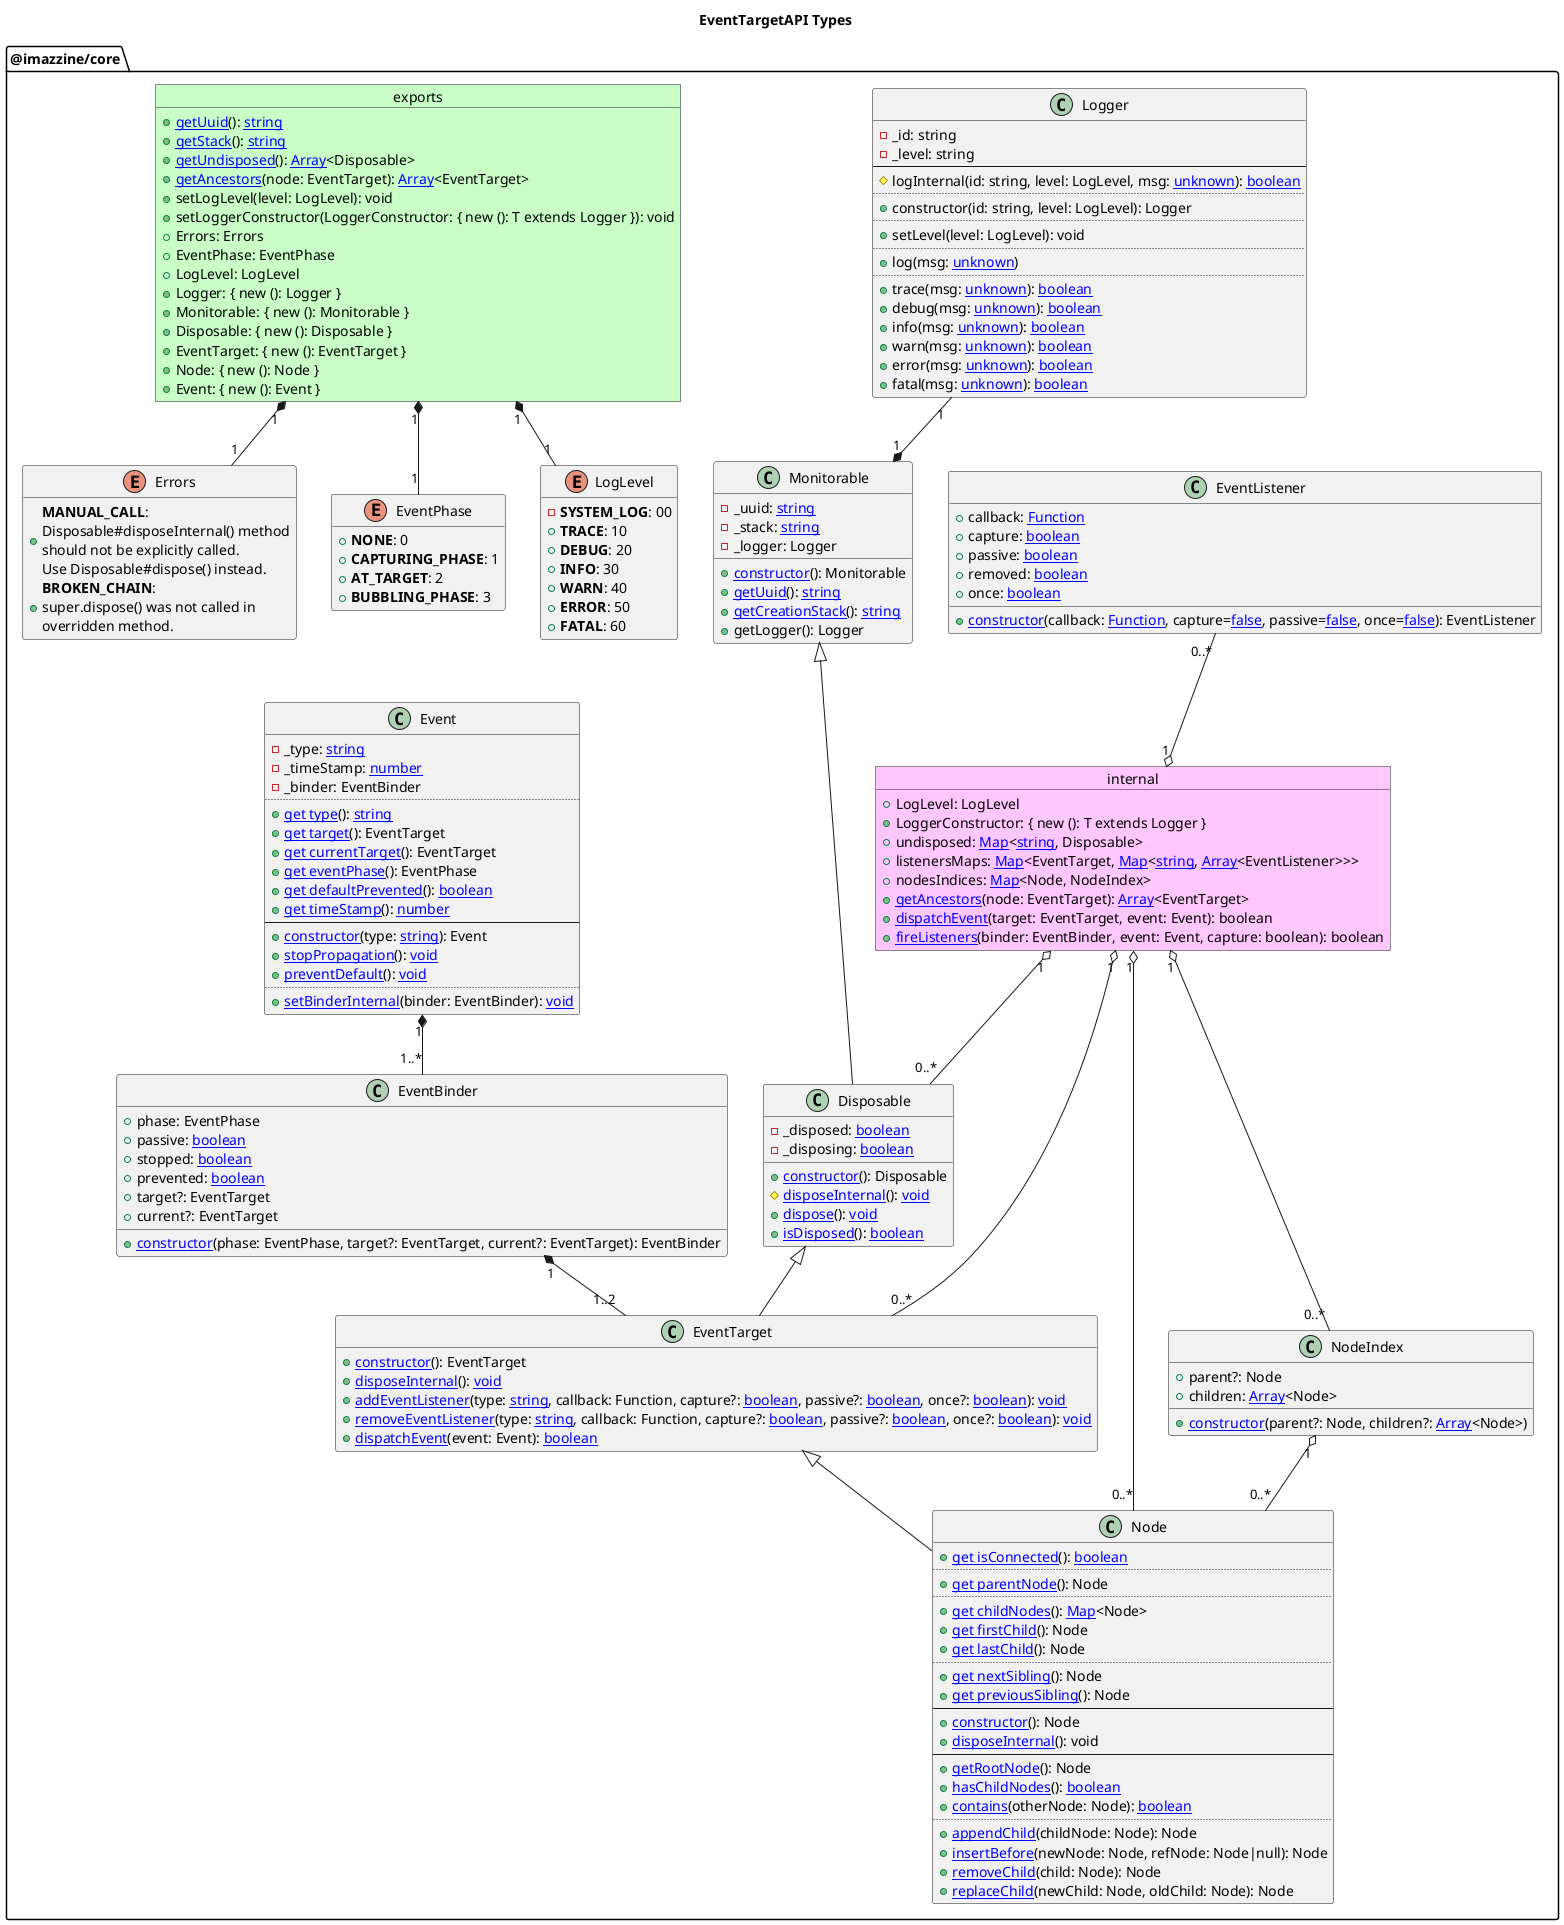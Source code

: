 @startuml Types

    hide empty members
    hide empty methods
    hide empty fields
    hide empty attributes

    title EventTargetAPI Types
    package "@imazzine/core" as ImazzineCorePackage {

        object internal #ffc7fd {
            +LogLevel: LogLevel
            +LoggerConstructor: { new (): T extends Logger }
            +undisposed: [[https://developer.mozilla.org/en-US/docs/Web/JavaScript/Reference/Global_Objects/Map Map]]<[[https://developer.mozilla.org/en-US/docs/Web/JavaScript/Reference/Global_Objects/String string]], Disposable>
            +listenersMaps: [[https://developer.mozilla.org/en-US/docs/Web/JavaScript/Reference/Global_Objects/Map Map]]<EventTarget, [[https://developer.mozilla.org/en-US/docs/Web/JavaScript/Reference/Global_Objects/Map Map]]<[[https://developer.mozilla.org/en-US/docs/Web/JavaScript/Reference/Global_Objects/String string]], [[https://developer.mozilla.org/en-US/docs/Web/JavaScript/Reference/Global_Objects/Array Array]]<EventListener>>>
            +nodesIndices: [[https://developer.mozilla.org/en-US/docs/Web/JavaScript/Reference/Global_Objects/Map Map]]<Node, NodeIndex>
            +[[./Definition_internal.getAncestors.svg getAncestors]](node: EventTarget): [[https://developer.mozilla.org/en-US/docs/Web/JavaScript/Reference/Global_Objects/Array Array]]<EventTarget>
            +[[./Definition_internal.dispatchEvent.svg dispatchEvent]](target: EventTarget, event: Event): boolean
            +[[./Definition_internal.fireListeners.svg fireListeners]](binder: EventBinder, event: Event, capture: boolean): boolean
        }

        object "exports" as ImazzineCorePackageExports #c9ffc7 {
            +[[./Definition_exports.getUuid.svg getUuid]](): [[https://developer.mozilla.org/en-US/docs/Web/JavaScript/Reference/Global_Objects/String string]]
            +[[./Definition_exports.getStack.svg getStack]](): [[https://developer.mozilla.org/en-US/docs/Web/JavaScript/Reference/Global_Objects/String string]]
            +[[./Definition_exports.getUndisposed.svg getUndisposed]](): [[https://developer.mozilla.org/en-US/docs/Web/JavaScript/Reference/Global_Objects/Array Array]]<Disposable>
            +[[./Definition_exports.getAncestors.svg getAncestors]](node: EventTarget): [[https://developer.mozilla.org/en-US/docs/Web/JavaScript/Reference/Global_Objects/Array Array]]<EventTarget>
            +setLogLevel(level: LogLevel): void
            +setLoggerConstructor(LoggerConstructor: { new (): T extends Logger }): void
            +Errors: Errors
            +EventPhase: EventPhase
            +LogLevel: LogLevel
            +Logger: { new (): Logger }
            +Monitorable: { new (): Monitorable }
            +Disposable: { new (): Disposable }
            +EventTarget: { new (): EventTarget }
            +Node: { new (): Node }
            +Event: { new (): Event }
        }

        enum "Errors" as ImazzineCorePackageErrors {
            +<b>MANUAL_CALL</b>:\nDisposable#disposeInternal() method\nshould not be explicitly called.\nUse Disposable#dispose() instead.
            +<b>BROKEN_CHAIN</b>:\nsuper.dispose() was not called in\noverridden method.
        }
        ' ImazzineCorePackageErrors "1" -* "1" ImazzineCorePackageExports
        ImazzineCorePackageExports "1" *-- "1" ImazzineCorePackageErrors

        enum EventPhase {
            +<b>NONE</b>: 0
            +<b>CAPTURING_PHASE</b>: 1
            +<b>AT_TARGET</b>: 2
            +<b>BUBBLING_PHASE</b>: 3
        }
        ImazzineCorePackageExports "1" *-- "1" EventPhase

        enum LogLevel {
            -<b>SYSTEM_LOG</b>: 00
            +<b>TRACE</b>: 10
            +<b>DEBUG</b>: 20
            +<b>INFO</b>: 30
            +<b>WARN</b>: 40
            +<b>ERROR</b>: 50
            +<b>FATAL</b>: 60
        }
        ' LogLevel "1" -* "1" ImazzineCorePackageExports
        ImazzineCorePackageExports "1" *-- "1" LogLevel

        class Logger {
            -_id: string
            -_level: string
            --
            #logInternal(id: string, level: LogLevel, msg: [[https://www.typescriptlang.org/docs/handbook/2/functions.html#unknown unknown]]): [[https://developer.mozilla.org/en-US/docs/Web/JavaScript/Reference/Global_Objects/Boolean boolean]]
            ..
            +constructor(id: string, level: LogLevel): Logger
            ..
            +setLevel(level: LogLevel): void
            ..
            +log(msg: [[https://www.typescriptlang.org/docs/handbook/2/functions.html#unknown unknown]])
            ..
            +trace(msg: [[https://www.typescriptlang.org/docs/handbook/2/functions.html#unknown unknown]]): [[https://developer.mozilla.org/en-US/docs/Web/JavaScript/Reference/Global_Objects/Boolean boolean]]
            +debug(msg: [[https://www.typescriptlang.org/docs/handbook/2/functions.html#unknown unknown]]): [[https://developer.mozilla.org/en-US/docs/Web/JavaScript/Reference/Global_Objects/Boolean boolean]]
            +info(msg: [[https://www.typescriptlang.org/docs/handbook/2/functions.html#unknown unknown]]): [[https://developer.mozilla.org/en-US/docs/Web/JavaScript/Reference/Global_Objects/Boolean boolean]]
            +warn(msg: [[https://www.typescriptlang.org/docs/handbook/2/functions.html#unknown unknown]]): [[https://developer.mozilla.org/en-US/docs/Web/JavaScript/Reference/Global_Objects/Boolean boolean]]
            +error(msg: [[https://www.typescriptlang.org/docs/handbook/2/functions.html#unknown unknown]]): [[https://developer.mozilla.org/en-US/docs/Web/JavaScript/Reference/Global_Objects/Boolean boolean]]
            +fatal(msg: [[https://www.typescriptlang.org/docs/handbook/2/functions.html#unknown unknown]]): [[https://developer.mozilla.org/en-US/docs/Web/JavaScript/Reference/Global_Objects/Boolean boolean]]
        }
        ' ImazzineCorePackageExports --> Logger : export
        
        class Monitorable {
            -_uuid: [[https://developer.mozilla.org/en-US/docs/Web/JavaScript/Reference/Global_Objects/String string]]
            -_stack: [[https://developer.mozilla.org/en-US/docs/Web/JavaScript/Reference/Global_Objects/String string]]
            -_logger: Logger
            +[[./Definition_Monitorable.constructor.svg constructor]](): Monitorable
            +[[./Definition_Monitorable.getUuid.svg getUuid]](): [[https://developer.mozilla.org/en-US/docs/Web/JavaScript/Reference/Global_Objects/String string]]
            +[[./Definition_Monitorable.getCreationStack.svg getCreationStack]](): [[https://developer.mozilla.org/en-US/docs/Web/JavaScript/Reference/Global_Objects/String string]]
            +getLogger(): Logger
        }
        ' ImazzineCorePackageExports --> Monitorable : export
        Logger "1" -* "1" Monitorable

        class Disposable extends Monitorable {
            -_disposed: [[https://developer.mozilla.org/en-US/docs/Web/JavaScript/Reference/Global_Objects/Boolean boolean]]
            -_disposing: [[https://developer.mozilla.org/en-US/docs/Web/JavaScript/Reference/Global_Objects/Boolean boolean]]
            +[[./Definition_Disposable.constructor.svg constructor]](): Disposable
            #[[./Definition_Disposable.disposeInternal.svg disposeInternal]](): [[https://developer.mozilla.org/en-US/docs/Web/JavaScript/Reference/Operators/void void]]
            +[[./Definition_Disposable.dispose.svg dispose]](): [[https://developer.mozilla.org/en-US/docs/Web/JavaScript/Reference/Operators/void void]]
            +[[./Definition_Disposable.isDisposed.svg isDisposed]](): [[https://developer.mozilla.org/en-US/docs/Web/JavaScript/Reference/Global_Objects/Boolean boolean]]
        }
        internal "1" o-- "0..*" Disposable
        ' ImazzineCorePackageExports --> Disposable : export

        class EventListener {
            +callback: [[https://developer.mozilla.org/en-US/docs/Web/JavaScript/Reference/Global_Objects/Function Function]]
            +capture: [[https://developer.mozilla.org/en-US/docs/Web/JavaScript/Reference/Global_Objects/Boolean boolean]]
            +passive: [[https://developer.mozilla.org/en-US/docs/Web/JavaScript/Reference/Global_Objects/Boolean boolean]]
            +removed: [[https://developer.mozilla.org/en-US/docs/Web/JavaScript/Reference/Global_Objects/Boolean boolean]]
            +once: [[https://developer.mozilla.org/en-US/docs/Web/JavaScript/Reference/Global_Objects/Boolean boolean]]
            +[[./Definition_EventListener.constructor.svg constructor]](callback: [[https://developer.mozilla.org/en-US/docs/Web/JavaScript/Reference/Global_Objects/Function Function]], capture=[[https://developer.mozilla.org/en-US/docs/Web/JavaScript/Reference/Global_Objects/Boolean false]], passive=[[https://developer.mozilla.org/en-US/docs/Web/JavaScript/Reference/Global_Objects/Boolean false]], once=[[https://developer.mozilla.org/en-US/docs/Web/JavaScript/Reference/Global_Objects/Boolean false]]): EventListener
        }
        EventListener "0..*" --o "1" internal
        Logger -[hidden]- EventListener

        class EventTarget extends Disposable {
            +[[./Definition_EventTarget.constructor.svg constructor]](): EventTarget
            +[[./Definition_EventTarget.disposeInternal.svg disposeInternal]](): [[https://developer.mozilla.org/en-US/docs/Web/JavaScript/Reference/Operators/void void]]
            +[[./Definition_EventTarget.addEventListener.svg addEventListener]](type: [[https://developer.mozilla.org/en-US/docs/Web/JavaScript/Reference/Global_Objects/String string]], callback: Function, capture?: [[https://developer.mozilla.org/en-US/docs/Web/JavaScript/Reference/Global_Objects/Boolean boolean]], passive?: [[https://developer.mozilla.org/en-US/docs/Web/JavaScript/Reference/Global_Objects/Boolean boolean]], once?: [[https://developer.mozilla.org/en-US/docs/Web/JavaScript/Reference/Global_Objects/Boolean boolean]]): [[https://developer.mozilla.org/en-US/docs/Web/JavaScript/Reference/Operators/void void]]
            +[[./Definition_EventTarget.removeEventListener.svg removeEventListener]](type: [[https://developer.mozilla.org/en-US/docs/Web/JavaScript/Reference/Global_Objects/String string]], callback: Function, capture?: [[https://developer.mozilla.org/en-US/docs/Web/JavaScript/Reference/Global_Objects/Boolean boolean]], passive?: [[https://developer.mozilla.org/en-US/docs/Web/JavaScript/Reference/Global_Objects/Boolean boolean]], once?: [[https://developer.mozilla.org/en-US/docs/Web/JavaScript/Reference/Global_Objects/Boolean boolean]]): [[https://developer.mozilla.org/en-US/docs/Web/JavaScript/Reference/Operators/void void]]
            +[[./Definition_EventTarget.dispatchEvent.svg dispatchEvent]](event: Event): [[https://developer.mozilla.org/en-US/docs/Web/JavaScript/Reference/Global_Objects/Boolean boolean]]
        }
        internal "1" o-- "0..*" EventTarget
        ' ImazzineCorePackageExports --> EventTarget : export

        class EventBinder {
            +phase: EventPhase
            +passive: [[https://developer.mozilla.org/en-US/docs/Web/JavaScript/Reference/Global_Objects/Boolean boolean]]
            +stopped: [[https://developer.mozilla.org/en-US/docs/Web/JavaScript/Reference/Global_Objects/Boolean boolean]]
            +prevented: [[https://developer.mozilla.org/en-US/docs/Web/JavaScript/Reference/Global_Objects/Boolean boolean]]
            +target?: EventTarget
            +current?: EventTarget
            +[[./Definition_EventBinder.constructor.svg constructor]](phase: EventPhase, target?: EventTarget, current?: EventTarget): EventBinder
        }
        EventBinder "1" *-- "1..2" EventTarget

        class Event {
            -_type: [[https://developer.mozilla.org/en-US/docs/Web/JavaScript/Reference/Global_Objects/String string]]
            -_timeStamp: [[https://developer.mozilla.org/en-US/docs/Web/JavaScript/Reference/Global_Objects/Number number]]
            -_binder: EventBinder
            ..
            +[[./Definition_Event.type.svg get type]](): [[https://developer.mozilla.org/en-US/docs/Web/JavaScript/Reference/Global_Objects/String string]]
            +[[./Definition_Event.target.svg get target]](): EventTarget
            +[[./Definition_Event.currentTarget.svg get currentTarget]](): EventTarget
            +[[./Definition_Event.eventPhase.svg get eventPhase]](): EventPhase
            +[[./Definition_Event.defaultPrevented.svg get defaultPrevented]](): [[https://developer.mozilla.org/en-US/docs/Web/JavaScript/Reference/Global_Objects/Boolean boolean]]
            +[[./Definition_Event.timeStamp.svg get timeStamp]](): [[https://developer.mozilla.org/en-US/docs/Web/JavaScript/Reference/Global_Objects/Number number]]
            --
            +[[./Definition_Event.constructor.svg constructor]](type: [[https://developer.mozilla.org/en-US/docs/Web/JavaScript/Reference/Global_Objects/String string]]): Event
            +[[./Definition_Event.stopPropagation.svg stopPropagation]](): [[https://developer.mozilla.org/en-US/docs/Web/JavaScript/Reference/Operators/void void]]
            +[[./Definition_Event.preventDefault.svg preventDefault]](): [[https://developer.mozilla.org/en-US/docs/Web/JavaScript/Reference/Operators/void void]]
            ..
            +[[./Definition_Event.setBinderInternal.svg setBinderInternal]](binder: EventBinder): [[https://developer.mozilla.org/en-US/docs/Web/JavaScript/Reference/Operators/void void]]
        }
        Event "1" *-- "1..*" EventBinder
        ' ImazzineCorePackageExports --> Event : export

        class Node extends EventTarget {
            +[[./Definition_Node.isConnected.svg get isConnected]](): [[https://developer.mozilla.org/en-US/docs/Web/JavaScript/Reference/Global_Objects/Boolean boolean]]
            ..
            +[[./Definition_Node.parentNode.svg get parentNode]](): Node
            ..
            +[[./Definition_Node.childNodes.svg get childNodes]](): [[https://developer.mozilla.org/en-US/docs/Web/JavaScript/Reference/Global_Objects/Map Map]]<Node>
            +[[./Definition_Node.firstChild.svg get firstChild]](): Node
            +[[./Definition_Node.lastChild.svg get lastChild]](): Node
            ..
            +[[./Definition_Node.nextSibling.svg get nextSibling]](): Node
            +[[./Definition_Node.previousSibling.svg get previousSibling]](): Node
            --
            +[[./Definition_Node.constructor.svg constructor]](): Node
            +[[./Definition_Node.disposeInternal.svg disposeInternal]](): void
            --
            +[[./Definition_Node.getRootNode.svg getRootNode]](): Node
            +[[./Definition_Node.hasChildNodes.svg hasChildNodes]](): [[https://developer.mozilla.org/en-US/docs/Web/JavaScript/Reference/Global_Objects/Boolean boolean]]
            +[[./Definition_Node.contains.svg contains]](otherNode: Node): [[https://developer.mozilla.org/en-US/docs/Web/JavaScript/Reference/Global_Objects/Boolean boolean]]
            ..
            +[[./Definition_Node.appendChild.svg appendChild]](childNode: Node): Node
            +[[./Definition_Node.insertBefore.svg insertBefore]](newNode: Node, refNode: Node|null): Node
            +[[./Definition_Node.removeChild.svg removeChild]](child: Node): Node
            +[[./Definition_Node.replaceChild.svg replaceChild]](newChild: Node, oldChild: Node): Node
        }
        internal "1" o-- "0..*" Node
        ' ImazzineCorePackageExports --> Node : export

        class NodeIndex {
            +parent?: Node
            +children: [[https://developer.mozilla.org/en-US/docs/Web/JavaScript/Reference/Global_Objects/Array Array]]<Node>
            +[[./Definition_NodeIndex.constructor.svg constructor]](parent?: Node, children?: [[https://developer.mozilla.org/en-US/docs/Web/JavaScript/Reference/Global_Objects/Array Array]]<Node>)
        }
        internal "1" o-- "0..*" NodeIndex
        NodeIndex "1" o-- "0..*" Node
    }
@enduml

@startuml Definition_exports.getUuid
    title Definition: exports.getUuid()

    start
        :const name = [[https://www.npmjs.com/package/uuid#version-1-timestamp uuid.v1()]] ]
        :const ns = [[https://www.npmjs.com/package/uuid#version-1-timestamp uuid.v1()]] ]
        :const uid = [[https://www.npmjs.com/package/uuid#version-5-namespace uuid.v5(name, ns)]] ]
        :return uid/
    end
@enduml

@startuml Definition_exports.getStack
    title Definition: exports.getStack()

    start
        partition SyncTask {
            if (env.npm_package_config_monitoring) then (yes)
                :let stack = new [[https://developer.mozilla.org/en-US/docs/Web/JavaScript/Reference/Global_Objects/Error/Stack Error().stack]] ]
                :stack = stack.replace('Error', 'Created') ]
                :const stackArray = stack.split('\\n') ]
                :stackArray.splice(1, 1) ]
                :stack = stackArray.join('\\n')]
            else (no)
                :let stack = 'disabled' ]
            endif
                :return stack/
        }
    end
@enduml

@startuml Definition_exports.getUndisposed
    title Definition: exports.getUndisposed()

    start
        partition SyncTask {
            :return internal.undisposed.values()/
        }
    end
@enduml

@startuml Definition_exports.getAncestors
    title Definition: exports.getAncestors()

    start
        partition SyncTask {
            :node/
            :let ancestors = internal.[[./Definition_internal.getAncestors.svg getAncestors]](node) |
            :return ancestors /
        }
    end
@enduml

@startuml Definition_internal.getAncestors
    title Definition: internal.getAncestors()

    start
        partition SyncTask {
            :node/
            :let ancestors = [] ]
            if (node instanceof Node) then (yes)
                :let ancestor = internal.nodesIndices.get(node).parent]
                while (ancestor != null)
                    :ancestors.push(ancestor) ]
                    :ancestor = internal.nodesIndices.get(ancestor).parent]
                endwhile
            endif
            :return ancestors /
        }
    end
@enduml

@startuml Definition_internal.dispatchEvent
    title Definition: internal.dispatchEvent()

    start
        partition SyncTask {
            :target, event/
            :const ancestors = internal.[[./Definition_internal.getAncestors.svg getAncestors]](target) |
            :const binder = [[./Definition_EventBinder.constructor.svg new EventBinder]](EventPhase.NONE, target)]
            :event.[[./Definition_Event.setBinderInternal.svg setBinderInternal]](binder)|
            :let result = true]
            :let current]
            while (let i = ancestors.length - 1; !binder.stopped && i >= 0; i--)
                :binder.phase = EventPhase.CAPTURING_PHASE]
                :binder.current = ancestors[i] ]
                :result = internal.[[./Definition_internal.fireListeners.svg fireListeners]](binder, event, true) && result |
            endwhile
            if (!binder.stopped) then (yes)
                :binder.phase = EventPhase.AT_TARGET]
                :binder.current = target ]
                :result = internal.[[./Definition_internal.fireListeners.svg fireListeners]](binder, event, true) && result |
                if (!binder.stopped) then (yes)
                    :result = internal.[[./Definition_internal.fireListeners.svg fireListeners]](binder, event, false) && result |
                endif
            endif
            while (let i = 0; !binder.stopped && i < ancestors.length; i++)
                :binder.phase = EventPhase.BUBBLING_PHASE]
                :binder.current = ancestors[i] ]
                :result = internal.[[./Definition_internal.fireListeners.svg fireListeners]](binder, event, false)  && result |
            endwhile
            :binder.phase = EventPhase.NONE]
            :return result/
        }
    end
@enduml

@startuml Definition_internal.fireListeners
    title Definition: internal.fireListeners()

    start
        partition SyncTask {
            :binder, event, capture/
            :const target = event.[[./Definition_Event.currentTarget.svg currentTarget]])]
            :const map = internal.listenersMaps.get(target)]
            :const listeners = map.get(event.[[./Definition_Event.type.svg type]])]
            :let result = true]
            if (listeners instanceof Array) then (yes)
                :let listener]
                while(let i = 0; i < listeners.length; i++)
                    :listener = listeners[i] ]
                    if (listener.capture == capture && !listener.removed) then (yes)
                        :binder.passive = listener.passive]
                        :result = listener.callback.call(undefined, event) && result]
                        if (listener.once) then (yes)
                            :target.[[./Definition_EventTarget.removeEventListener.svg removeEventListener]](event.[[./Definition_Event.type.svg type]], listener.callback, listener.capture, listener.passive, listener.once)|
                        endif
                    endif
                endwhile
                :binder.passive = false]
            endif
            :return result/
        }
    end
@enduml

@startuml Definition_Monitorable.constructor
    title Definition: Monitorable#constructor()

    start
        partition SyncTask {
            :this._stack = [[./Definition_exports.getStack.svg exports.getStack()]] ]
            :this._uuid = [[./Definition_exports.getUuid.svg exports.getUuid()]] ]
        }
    end
@enduml

@startuml Definition_Monitorable.getUuid
    title Definition: Monitorable#getUuid()

    start
        partition SyncTask {
            :return this._uuid/
        }
    end
@enduml

@startuml Definition_Monitorable.getCreationStack
    title Definition: Monitorable#getCreationStack()

    start
        partition SyncTask {
            :return this._stack/
        }
    end
@enduml

@startuml Definition_Disposable.constructor
    title Definition: Disposable#constructor()

    start
        partition SyncTask {
            :[[./Definition_Monitorable.constructor.svg super()]] |
            :this._disposed = false]
            :this._disposing = false]
            :internal.undisposed.set([[./Definition_Monitorable.getUuid.svg this.getUuid()]], this)]
        }
    end
@enduml

@startuml Definition_Disposable.disposeInternal
    title Definition: Disposable#disposeInternal()

    start
        partition SyncTask {
            if (this._disposing) then (yes)
                :this._disposed = true]
                :internal.undisposed.delete([[./Definition_Monitorable.getUuid.svg this.getUuid()]])]
                :this._disposing = false]
            else (no)
                :throw new Error(Errors.MANUAL_CALL)]
            endif
        }
    end
@enduml

@startuml Definition_Disposable.dispose
    title Definition: Disposable#dispose()

    start
        partition SyncTask {
            if (!this._disposed) then (yes)
                :this._disposing = true]
                :[[./Definition_Disposable.disposeInternal.svg this.disposeInternal()]] |
                if (!this._disposed && this._disposing) then (yes)
                    :throw new Error(Errors.BROKEN_CHAIN)]
                endif
            endif
        }
    end
@enduml

@startuml Definition_Disposable.isDisposed
    title Definition: Disposable#isDisposed()

    start
        partition SyncTask {
            :return this._disposed/
        }
    end
@enduml

@startuml Definition_EventListener.constructor
    title Definition: EventListener#constructor()

    start
        partition SyncTask {
            :callback, capture, passive, once/
            :[[./Definition_Monitorable.constructor.svg super()]] |
            :this.callback = callback]
            :this.capture = capture]
            :this.passive = passive]
            :this.removed = false]
            :this.once = once]
        }
    end
@enduml

@startuml Definition_EventListener.handleEvent
    title Definition: EventListener#handleEvent()

    start
        partition SyncTask {
            :event/
            :this.callback(event)|
        }
    end
@enduml

@startuml Definition_EventBinder.constructor
    title Definition: EventBinder#constructor()

    start
        partition SyncTask {
            :phase, target, current/
            :this.phase = EventPhase.NONE]
            :this.passive = false]
            :this.stopped = false]
            :this.prevented = false]
            :this.target = target]
            :this.current = current]
        }
    end
@enduml

@startuml Definition_Event.constructor
    title Definition: Event#constructor()

    start
        partition SyncTask {
            :type/
            :this._type = type]
            :this._timeStamp = [[https://developer.mozilla.org/en-US/docs/Web/JavaScript/Reference/Global_Objects/Date/now Date.now()]] ]
            :[[./Definition_Event.setBinderInternal.svg this.setBinderInternal]](new EventBinder(EventPhase.NONE))]
        }
    end
@enduml

@startuml Definition_Event.type
    title Definition: Event#type

    start
        partition SyncTask {
            :return this._type/
        }
    end
@enduml

@startuml Definition_Event.timeStamp
    title Definition: Event#timeStamp

    start
        partition SyncTask {
            :return this._timeStamp/
        }
    end
@enduml

@startuml Definition_Event.defaultPrevented
    title Definition: Event#defaultPrevented

    start
        partition SyncTask {
            :return this._binder.prevented/
        }
    end
@enduml

@startuml Definition_Event.target
    title Definition: Event#target

    start
        partition SyncTask {
            :return this._binder.target/
        }
    end
@enduml

@startuml Definition_Event.currentTarget
    title Definition: Event#currentTarget

    start
        partition SyncTask {
            :return this._binder.current/
        }
    end
@enduml

@startuml Definition_Event.eventPhase
    title Definition: Event#eventPhase

    start
        partition SyncTask {
            :return this._binder.phase/
        }
    end
@enduml

@startuml Definition_Event.preventDefault
    title Definition: Event#preventDefault()

    start
        partition SyncTask {
            if (!this._binder.passive) then (yes)
                :this._binder.prevented = true]
            endif
        }
    end
@enduml

@startuml Definition_Event.stopPropagation
    title Definition: Event#stopPropagation()

    start
        partition SyncTask {
            if (!this._binder.passive) then (yes)
                :this._binder.stopped = true]
            endif
        }
    end
@enduml

@startuml Definition_Event.setBinderInternal
    title Definition: Event#setBinderInternal()

    start
        partition SyncTask {
            :binder/
            if (binder instanceof EventBinder) then (yes)
                :this._binder = binder]
            endif
        }
    end
@enduml

@startuml Definition_EventTarget.constructor
    title Definition: EventTarget#constructor()

    start
        partition SyncTask {
            :[[./Definition_Disposable.constructor.svg super()]]|
            :internal.listenersMaps.set(this, new Map())]
        }
    end
@enduml

@startuml Definition_EventTarget.disposeInternal
    title Definition: EventTarget#disposeInternal()

    start
        partition SyncTask {
            :internal.listenersMaps.delete(this)]
            :[[./Definition_Disposable.disposeInternal.svg super()]]|
        }
    end
@enduml

@startuml Definition_EventTarget.addEventListener
    title Definition: EventTarget#addEventListener()

    start
        partition SyncTask {
            :type, callback, capture, passive, once/
            :const listenersMap = internal.listenersMaps.get(this)]
            :let listeners = listenersMap.get(type)]
            :let listener = null]
            if (!listeners) then (yes)
                :listeners = [] ]
                :listenersMap.set(type, listeners)]
            endif
            while (let i = 0; i < listeners.length; i++)
                if (!listeners[i].removed && \nlisteners[i].callback === callback && \nlisteners[i].capture === capture) then (yes)
                    :listener = listeners[i] ]
                    :listener.passive = passive]
                    :listener.once = once]
                endif
            endwhile
            if (!listener) then (yes)
                :listener = new EventListener(callback, capture, passive, once)]
                :listeners.push(listener)]
            endif
        }
    end
@enduml

@startuml Definition_EventTarget.removeEventListener
    title Definition: EventTarget#addEventListener()

    start
        partition SyncTask {
            :type, callback, capture, passive, once/
            :const listenersMap = internal.listenersMaps.get(this)]
            :const listeners = listenersMap.get(type)]
            if (listeners) then (yes)
                while (let i = 0; i < listeners.length; i++)
                    if (!listeners[i].removed && \nlisteners[i].callback === callback && \nlisteners[i].capture === capture) then (yes)
                        :listeners[i].removed = true]
                        :listeners[i].callback = null]
                        :listeners[i].capture = null]
                        :listeners[i].passive = null]
                        :listeners[i].once = null]
                        :listeners.splice(i, 1)]
                    endif
                endwhile
                if (listeners.length === 0) then (yes)
                    :listenersMap.remove(type)]
                endif
            endif
        }
    end
@enduml

@startuml Definition_EventTarget.dispatchEvent
    title Definition: EventTarget#dispatchEvent()

    start
        partition SyncTask {
            :event/
            :return internal.[[.//Definition_internal.dispatchEvent.svg dispatchEvent]](this, event)/
        }
    end
@enduml

@startuml Definition_NodeIndex.constructor
    title Definition: NodeIndex#constructor()

    start
        partition SyncTask {
            :parent, children/
            :this.parent = null]
            :this.children = [] ]
            if (parent) then (yes)
                :this.parent = parent]
            endif
            if (children) then (yes)
                :this.children = children]
            endif
            :this/
        }
    end
@enduml

@startuml Definition_Node.constructor
    title Definition: Node#constructor()

    start
        partition SyncTask {
            :[[./Definition_EventTarget.constructor.svg super()]]|
            :internal.nodesIndices.set(this, new NodeIndex())]
            :this/
        }
    end
@enduml

@startuml Definition_Node.disposeInternal
    title Definition: Node#disposeInternal()

    start
        partition SyncTask {
            :const parent = internal.nodesIndices.get(this).parent]
            :const children = internal.nodesIndices.get(this).children]
            while (let i = 0; i < children.length; i++)
                :children[i].[[./Definition_Disposable.dispose.svg dispose]]() ]
            endwhile
            if (parent != null) then (yes)
                :const parIndex = internal.nodesIndices.get(parent).children.indexOf(this)]
                :internal.nodesIndices.get(parent).children.splice(parIndex, 1)]
            endif
            :internal.nodesIndices.delete(this)]
            :[[./Definition_EventTarget.disposeInternal.svg super()]]|
        }
    end
@enduml

@startuml Definition_Node.isConnected
    title Definition: Node#isConnected

    start
        partition SyncTask {
            :const index = internal.nodesIndices.get(this)]
            if (index.parent || index.children.length) then (yes)
                :return true/
            endif
            :return false/
        }
    end
@enduml

@startuml Definition_Node.parentNode
    title Definition: Node#parentNode

    start
        partition SyncTask {
            :return internal.nodesIndices.get(this).parent/
        }
    end
@enduml

@startuml Definition_Node.childNodes
    title Definition: Node#childNodes

    start
        partition SyncTask {
            :const children = internal.nodesIndices.get(this).children]
            :const result = new Map()]
            while (for let i = 0; i < children.length; i++)
                :result.set(i, children[i]) ]
            endwhile
            :return result/
        }
    end
@enduml

@startuml Definition_Node.firstChild
    title Definition: Node#firstChild

    start
        partition SyncTask {
            :const children = internal.nodesIndices.get(this).children]
            if (children.length > 0) then (yes)
                :return children[0] /
            endif
            :return null/
        }
    end
@enduml

@startuml Definition_Node.lastChild
    title Definition: Node#lastChild

    start
        partition SyncTask {
            :const children = internal.nodesIndices.get(this).children]
            if (children.length > 0) then (yes)
                :return children[children.length - 1] /
            endif
            :return null/
        }
    end
@enduml

@startuml Definition_Node.nextSibling
    title Definition: Node#nextSibling

    start
        partition SyncTask {
            :const parent = internal.nodesIndices.get(this).parent]
            if (parent) then (yes)
                :const index = parent.children.indexOf(this) ]
                if (parent.children.length > index + 1) then (yes)
                    :return parent.children[index + 1] /
                endif
            endif
            :return null/
        }
    end
@enduml

@startuml Definition_Node.previousSibling
    title Definition: Node#previousSibling

    start
        partition SyncTask {
            :const parent = internal.nodesIndices.get(this).parent]
            if (parent) then (yes)
                :const index = parent.children.indexOf(this) ]
                if (index > 0) then (yes)
                    :return parent.children[index - 1] /
                endif
            endif
            :return null/
        }
    end
@enduml

@startuml Definition_Node.getRootNode
    title Definition: Node#getRootNode()

    start
        partition SyncTask {
            :let root = this]
            :let parent = internal.nodesIndices.get(this).parent]
            while (parent)
                :root = parent]
                :parent = internal.nodesIndices.get(root).parent]
            endwhile
            :return root/
        }
    end
@enduml

@startuml Definition_Node.hasChildNodes
    title Definition: Node#hasChildNodes()

    start
        partition SyncTask {
            :const children = internal.nodesIndices.get(this).children]
            if (children.length > 0) then (yes)
                :return true/
            endif
            :return false/
        }
    end
@enduml

@startuml Definition_Node.contains
    title Definition: Node#contains()

    start
        partition SyncTask {
            :otherNode/
            :const children = internal.nodesIndices.get(this).children]
            if (children.indexOf(otherNode) >= 0) then (yes)
                :return true/
            endif
            :return false/
        }
    end
@enduml

@startuml Definition_Node.appendChild
    title Definition: Node#appendChild()

    start
        partition SyncTask {
            :childNode/
            :[[./Definition_Node.insertBefore.svg this.insertBefore]](childNode, null)|
            :childNode/
        }
    end
@enduml

@startuml Definition_Node.insertBefore
    title Definition: Node#insertBefore()

    start
        partition SyncTask {
            :newNode, refNode/
            :internal.nodesIndices.get(newNode).parent = this]
            :const children = internal.nodesIndices.get(this).children]
            :const newIndex = children.indexOf(newNode)]
            if (newIndex >= 0) then (yes)
                :children.splice(newIndex, 1)]
            endif
            if (refNode == null) then (yes)
                :children.push(newNode)]
            else (no)
                :children.splice(children.indexOf(refNode), 0, newNode)]
            endif
            :newNode/
        }
    end
@enduml

@startuml Definition_Node.removeChild
    title Definition: Node#removeChild()

    start
        partition SyncTask {
            :child/
            :const children = internal.nodesIndices.get(this).children]
            :const index = children.indexOf(child)]
            if (index >= 0) then (yes)
                :internal.nodesIndices.get(child).parent = null]
                :children.splice(index, 1)]
            endif
            :child/
        }
    end
@enduml

@startuml Definition_Node.replaceChild
    title Definition: Node#replaceChild()

    start
        partition SyncTask {
            :newChild, oldChild/
            :const children = internal.nodesIndices.get(this).children]
            :const index = children.indexOf(oldChild)]
            if (index >= 0) then (yes)
                :internal.nodesIndices.get(oldChild).parent = null]
                :children.splice(index, 1, newChild)]
            endif
            :oldChild/
        }
    end
@enduml